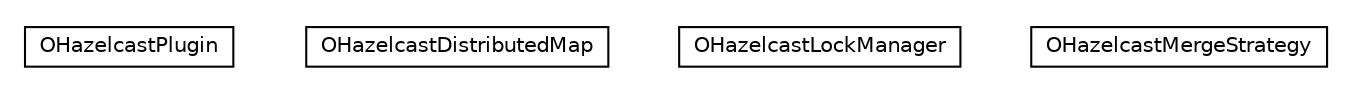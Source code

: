 #!/usr/local/bin/dot
#
# Class diagram 
# Generated by UMLGraph version R5_6-24-gf6e263 (http://www.umlgraph.org/)
#

digraph G {
	edge [fontname="Helvetica",fontsize=10,labelfontname="Helvetica",labelfontsize=10];
	node [fontname="Helvetica",fontsize=10,shape=plaintext];
	nodesep=0.25;
	ranksep=0.5;
	// com.orientechnologies.orient.server.hazelcast.OHazelcastPlugin
	c706268 [label=<<table title="com.orientechnologies.orient.server.hazelcast.OHazelcastPlugin" border="0" cellborder="1" cellspacing="0" cellpadding="2" port="p" href="./OHazelcastPlugin.html">
		<tr><td><table border="0" cellspacing="0" cellpadding="1">
<tr><td align="center" balign="center"> OHazelcastPlugin </td></tr>
		</table></td></tr>
		</table>>, URL="./OHazelcastPlugin.html", fontname="Helvetica", fontcolor="black", fontsize=10.0];
	// com.orientechnologies.orient.server.hazelcast.OHazelcastDistributedMap
	c706269 [label=<<table title="com.orientechnologies.orient.server.hazelcast.OHazelcastDistributedMap" border="0" cellborder="1" cellspacing="0" cellpadding="2" port="p" href="./OHazelcastDistributedMap.html">
		<tr><td><table border="0" cellspacing="0" cellpadding="1">
<tr><td align="center" balign="center"> OHazelcastDistributedMap </td></tr>
		</table></td></tr>
		</table>>, URL="./OHazelcastDistributedMap.html", fontname="Helvetica", fontcolor="black", fontsize=10.0];
	// com.orientechnologies.orient.server.hazelcast.OHazelcastLockManager
	c706270 [label=<<table title="com.orientechnologies.orient.server.hazelcast.OHazelcastLockManager" border="0" cellborder="1" cellspacing="0" cellpadding="2" port="p" href="./OHazelcastLockManager.html">
		<tr><td><table border="0" cellspacing="0" cellpadding="1">
<tr><td align="center" balign="center"> OHazelcastLockManager </td></tr>
		</table></td></tr>
		</table>>, URL="./OHazelcastLockManager.html", fontname="Helvetica", fontcolor="black", fontsize=10.0];
	// com.orientechnologies.orient.server.hazelcast.OHazelcastMergeStrategy
	c706271 [label=<<table title="com.orientechnologies.orient.server.hazelcast.OHazelcastMergeStrategy" border="0" cellborder="1" cellspacing="0" cellpadding="2" port="p" href="./OHazelcastMergeStrategy.html">
		<tr><td><table border="0" cellspacing="0" cellpadding="1">
<tr><td align="center" balign="center"> OHazelcastMergeStrategy </td></tr>
		</table></td></tr>
		</table>>, URL="./OHazelcastMergeStrategy.html", fontname="Helvetica", fontcolor="black", fontsize=10.0];
}

